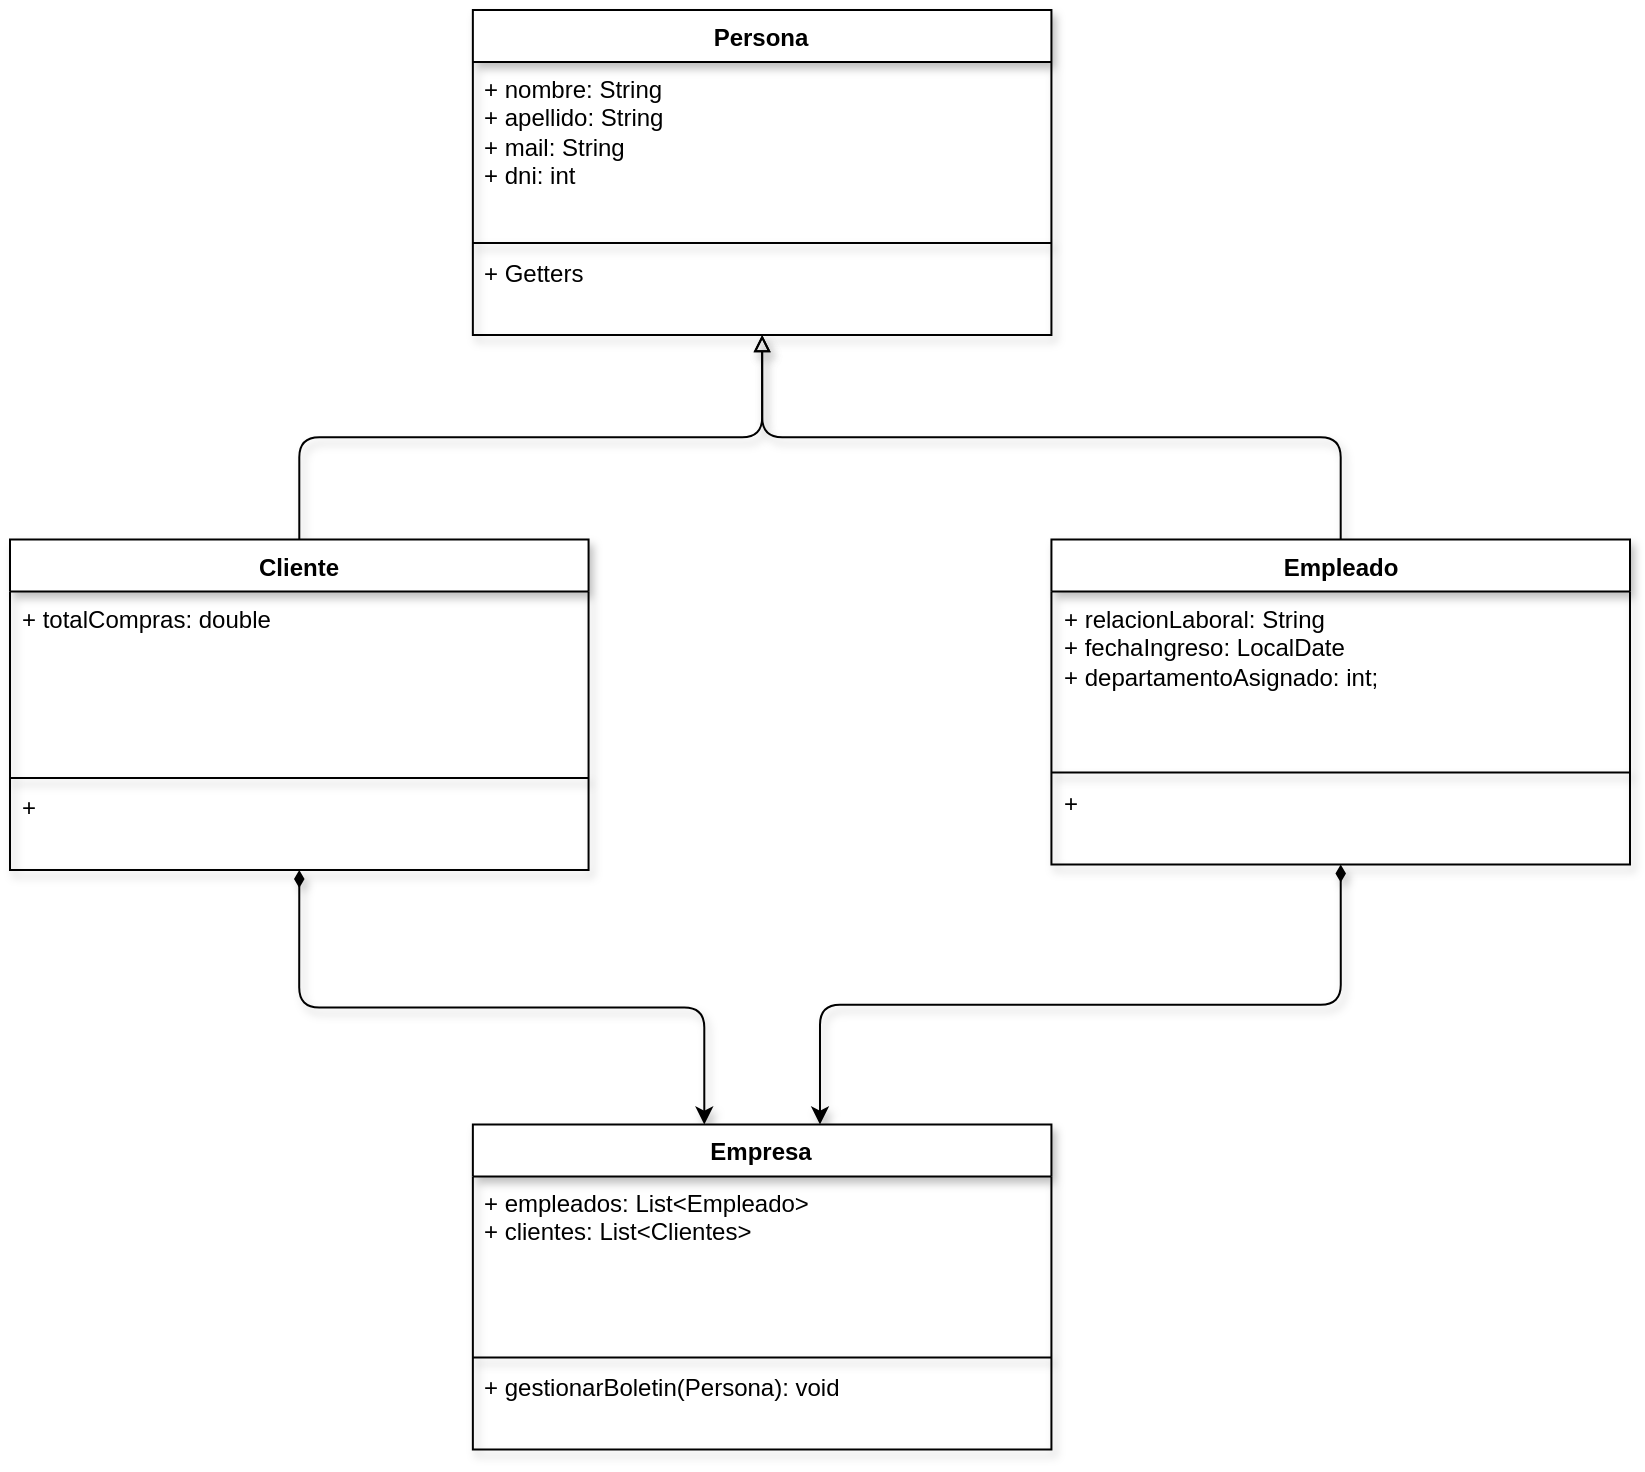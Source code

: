 <mxfile>
    <diagram id="YrXfq_RBNLTDwTigbfNT" name="Page-1">
        <mxGraphModel dx="1084" dy="928" grid="1" gridSize="10" guides="1" tooltips="1" connect="1" arrows="1" fold="1" page="1" pageScale="1" pageWidth="850" pageHeight="1100" background="#FFFFFF" math="0" shadow="0">
            <root>
                <mxCell id="0"/>
                <mxCell id="1" parent="0"/>
                <mxCell id="30" value="" style="group" vertex="1" connectable="0" parent="1">
                    <mxGeometry x="20" y="110" width="810" height="730" as="geometry"/>
                </mxCell>
                <mxCell id="6" value="Persona" style="swimlane;fontStyle=1;align=center;verticalAlign=top;childLayout=stackLayout;horizontal=1;startSize=26;horizontalStack=0;resizeParent=1;resizeParentMax=0;resizeLast=0;collapsible=1;marginBottom=0;whiteSpace=wrap;html=1;backgroundOutline=0;swimlaneLine=1;shadow=1;" parent="30" vertex="1">
                    <mxGeometry x="231.429" width="289.286" height="162.527" as="geometry"/>
                </mxCell>
                <mxCell id="7" value="+ nombre: String&lt;div&gt;+ apellido: String&lt;/div&gt;&lt;div&gt;+ mail: String&lt;/div&gt;&lt;div&gt;+ dni: int&lt;/div&gt;&lt;div&gt;&lt;br&gt;&lt;/div&gt;" style="text;strokeColor=none;fillColor=none;align=left;verticalAlign=top;spacingLeft=4;spacingRight=4;overflow=hidden;rotatable=0;points=[[0,0.5],[1,0.5]];portConstraint=eastwest;whiteSpace=wrap;html=1;backgroundOutline=0;swimlaneLine=1;shadow=1;" parent="6" vertex="1">
                    <mxGeometry y="26" width="289.286" height="89.16" as="geometry"/>
                </mxCell>
                <mxCell id="8" value="" style="line;strokeWidth=1;fillColor=none;align=left;verticalAlign=middle;spacingTop=-1;spacingLeft=3;spacingRight=3;rotatable=0;labelPosition=right;points=[];portConstraint=eastwest;strokeColor=inherit;backgroundOutline=0;swimlaneLine=1;shadow=1;" parent="6" vertex="1">
                    <mxGeometry y="115.16" width="289.286" height="2.786" as="geometry"/>
                </mxCell>
                <mxCell id="9" value="+ Getters" style="text;strokeColor=none;fillColor=none;align=left;verticalAlign=top;spacingLeft=4;spacingRight=4;overflow=hidden;rotatable=0;points=[[0,0.5],[1,0.5]];portConstraint=eastwest;whiteSpace=wrap;html=1;backgroundOutline=0;swimlaneLine=1;shadow=1;" parent="6" vertex="1">
                    <mxGeometry y="117.947" width="289.286" height="44.58" as="geometry"/>
                </mxCell>
                <mxCell id="24" style="edgeStyle=orthogonalEdgeStyle;html=1;entryX=0.5;entryY=1;entryDx=0;entryDy=0;endArrow=block;endFill=0;backgroundOutline=0;swimlaneLine=1;shadow=1;" parent="30" source="10" target="6" edge="1">
                    <mxGeometry relative="1" as="geometry"/>
                </mxCell>
                <mxCell id="10" value="Cliente" style="swimlane;fontStyle=1;align=center;verticalAlign=top;childLayout=stackLayout;horizontal=1;startSize=26;horizontalStack=0;resizeParent=1;resizeParentMax=0;resizeLast=0;collapsible=1;marginBottom=0;whiteSpace=wrap;html=1;backgroundOutline=0;swimlaneLine=1;shadow=1;" parent="30" vertex="1">
                    <mxGeometry y="264.695" width="289.286" height="165.313" as="geometry"/>
                </mxCell>
                <mxCell id="11" value="&lt;div&gt;+ totalCompras: double&lt;/div&gt;" style="text;align=left;verticalAlign=top;spacingLeft=4;spacingRight=4;overflow=hidden;rotatable=0;points=[[0,0.5],[1,0.5]];portConstraint=eastwest;whiteSpace=wrap;html=1;backgroundOutline=0;swimlaneLine=1;shadow=1;" parent="10" vertex="1">
                    <mxGeometry y="26" width="289.286" height="91.947" as="geometry"/>
                </mxCell>
                <mxCell id="12" value="" style="line;strokeWidth=1;fillColor=none;align=left;verticalAlign=middle;spacingTop=-1;spacingLeft=3;spacingRight=3;rotatable=0;labelPosition=right;points=[];portConstraint=eastwest;strokeColor=inherit;backgroundOutline=0;swimlaneLine=1;shadow=1;" parent="10" vertex="1">
                    <mxGeometry y="117.947" width="289.286" height="2.786" as="geometry"/>
                </mxCell>
                <mxCell id="13" value="+&amp;nbsp;" style="text;strokeColor=none;fillColor=none;align=left;verticalAlign=top;spacingLeft=4;spacingRight=4;overflow=hidden;rotatable=0;points=[[0,0.5],[1,0.5]];portConstraint=eastwest;whiteSpace=wrap;html=1;backgroundOutline=0;swimlaneLine=1;shadow=1;" parent="10" vertex="1">
                    <mxGeometry y="120.733" width="289.286" height="44.58" as="geometry"/>
                </mxCell>
                <mxCell id="25" style="edgeStyle=orthogonalEdgeStyle;html=1;entryX=0.5;entryY=1;entryDx=0;entryDy=0;endArrow=block;endFill=0;startSize=12;backgroundOutline=0;swimlaneLine=1;shadow=1;" parent="30" source="14" target="6" edge="1">
                    <mxGeometry relative="1" as="geometry"/>
                </mxCell>
                <mxCell id="14" value="Empleado" style="swimlane;fontStyle=1;align=center;verticalAlign=top;childLayout=stackLayout;horizontal=1;startSize=26;horizontalStack=0;resizeParent=1;resizeParentMax=0;resizeLast=0;collapsible=1;marginBottom=0;whiteSpace=wrap;html=1;backgroundOutline=0;swimlaneLine=1;shadow=1;" parent="30" vertex="1">
                    <mxGeometry x="520.714" y="264.695" width="289.286" height="162.527" as="geometry">
                        <mxRectangle x="520" y="380" width="90" height="30" as="alternateBounds"/>
                    </mxGeometry>
                </mxCell>
                <mxCell id="15" value="&lt;div&gt;+ relacionLaboral: String&lt;/div&gt;&lt;div&gt;+ fechaIngreso: LocalDate&lt;/div&gt;&lt;div&gt;+ departamentoAsignado: int;&lt;/div&gt;" style="text;strokeColor=none;fillColor=none;align=left;verticalAlign=top;spacingLeft=4;spacingRight=4;overflow=hidden;rotatable=0;points=[[0,0.5],[1,0.5]];portConstraint=eastwest;whiteSpace=wrap;html=1;backgroundOutline=0;swimlaneLine=1;shadow=1;" parent="14" vertex="1">
                    <mxGeometry y="26" width="289.286" height="89.16" as="geometry"/>
                </mxCell>
                <mxCell id="16" value="" style="line;strokeWidth=1;fillColor=none;align=left;verticalAlign=middle;spacingTop=-1;spacingLeft=3;spacingRight=3;rotatable=0;labelPosition=right;points=[];portConstraint=eastwest;strokeColor=inherit;backgroundOutline=0;swimlaneLine=1;shadow=1;" parent="14" vertex="1">
                    <mxGeometry y="115.16" width="289.286" height="2.786" as="geometry"/>
                </mxCell>
                <mxCell id="17" value="+&amp;nbsp;" style="text;strokeColor=none;fillColor=none;align=left;verticalAlign=top;spacingLeft=4;spacingRight=4;overflow=hidden;rotatable=0;points=[[0,0.5],[1,0.5]];portConstraint=eastwest;whiteSpace=wrap;html=1;backgroundOutline=0;swimlaneLine=1;shadow=1;" parent="14" vertex="1">
                    <mxGeometry y="117.947" width="289.286" height="44.58" as="geometry"/>
                </mxCell>
                <mxCell id="27" style="edgeStyle=orthogonalEdgeStyle;html=1;entryX=0.5;entryY=1;entryDx=0;entryDy=0;endArrow=diamondThin;endFill=1;startArrow=classic;startFill=1;backgroundOutline=0;swimlaneLine=1;shadow=1;" parent="30" source="20" target="10" edge="1">
                    <mxGeometry relative="1" as="geometry">
                        <Array as="points">
                            <mxPoint x="347.143" y="498.74"/>
                            <mxPoint x="144.643" y="498.74"/>
                        </Array>
                    </mxGeometry>
                </mxCell>
                <mxCell id="29" style="edgeStyle=orthogonalEdgeStyle;html=1;entryX=0.5;entryY=1;entryDx=0;entryDy=0;endArrow=diamondThin;endFill=1;startArrow=classic;startFill=1;backgroundOutline=0;swimlaneLine=1;shadow=1;" parent="30" source="20" target="14" edge="1">
                    <mxGeometry relative="1" as="geometry">
                        <Array as="points">
                            <mxPoint x="405.0" y="497.347"/>
                            <mxPoint x="665.357" y="497.347"/>
                        </Array>
                    </mxGeometry>
                </mxCell>
                <mxCell id="20" value="Empresa" style="swimlane;fontStyle=1;align=center;verticalAlign=top;childLayout=stackLayout;horizontal=1;startSize=26;horizontalStack=0;resizeParent=1;resizeParentMax=0;resizeLast=0;collapsible=1;marginBottom=0;whiteSpace=wrap;html=1;backgroundOutline=0;swimlaneLine=1;shadow=1;" parent="30" vertex="1">
                    <mxGeometry x="231.429" y="557.252" width="289.286" height="162.527" as="geometry"/>
                </mxCell>
                <mxCell id="21" value="&lt;div&gt;+ empleados: List&amp;lt;Empleado&amp;gt;&lt;/div&gt;&lt;div&gt;+ clientes: List&amp;lt;Clientes&amp;gt;&lt;/div&gt;" style="text;strokeColor=none;fillColor=none;align=left;verticalAlign=top;spacingLeft=4;spacingRight=4;overflow=hidden;rotatable=0;points=[[0,0.5],[1,0.5]];portConstraint=eastwest;whiteSpace=wrap;html=1;backgroundOutline=0;swimlaneLine=1;shadow=1;" parent="20" vertex="1">
                    <mxGeometry y="26" width="289.286" height="89.16" as="geometry"/>
                </mxCell>
                <mxCell id="22" value="" style="line;strokeWidth=1;fillColor=none;align=left;verticalAlign=middle;spacingTop=-1;spacingLeft=3;spacingRight=3;rotatable=0;labelPosition=right;points=[];portConstraint=eastwest;strokeColor=inherit;backgroundOutline=0;swimlaneLine=1;shadow=1;" parent="20" vertex="1">
                    <mxGeometry y="115.16" width="289.286" height="2.786" as="geometry"/>
                </mxCell>
                <mxCell id="23" value="+ gestionarBoletin(Persona): void" style="text;strokeColor=none;fillColor=none;align=left;verticalAlign=top;spacingLeft=4;spacingRight=4;overflow=hidden;rotatable=0;points=[[0,0.5],[1,0.5]];portConstraint=eastwest;whiteSpace=wrap;html=1;backgroundOutline=0;swimlaneLine=1;shadow=1;" parent="20" vertex="1">
                    <mxGeometry y="117.947" width="289.286" height="44.58" as="geometry"/>
                </mxCell>
            </root>
        </mxGraphModel>
    </diagram>
</mxfile>